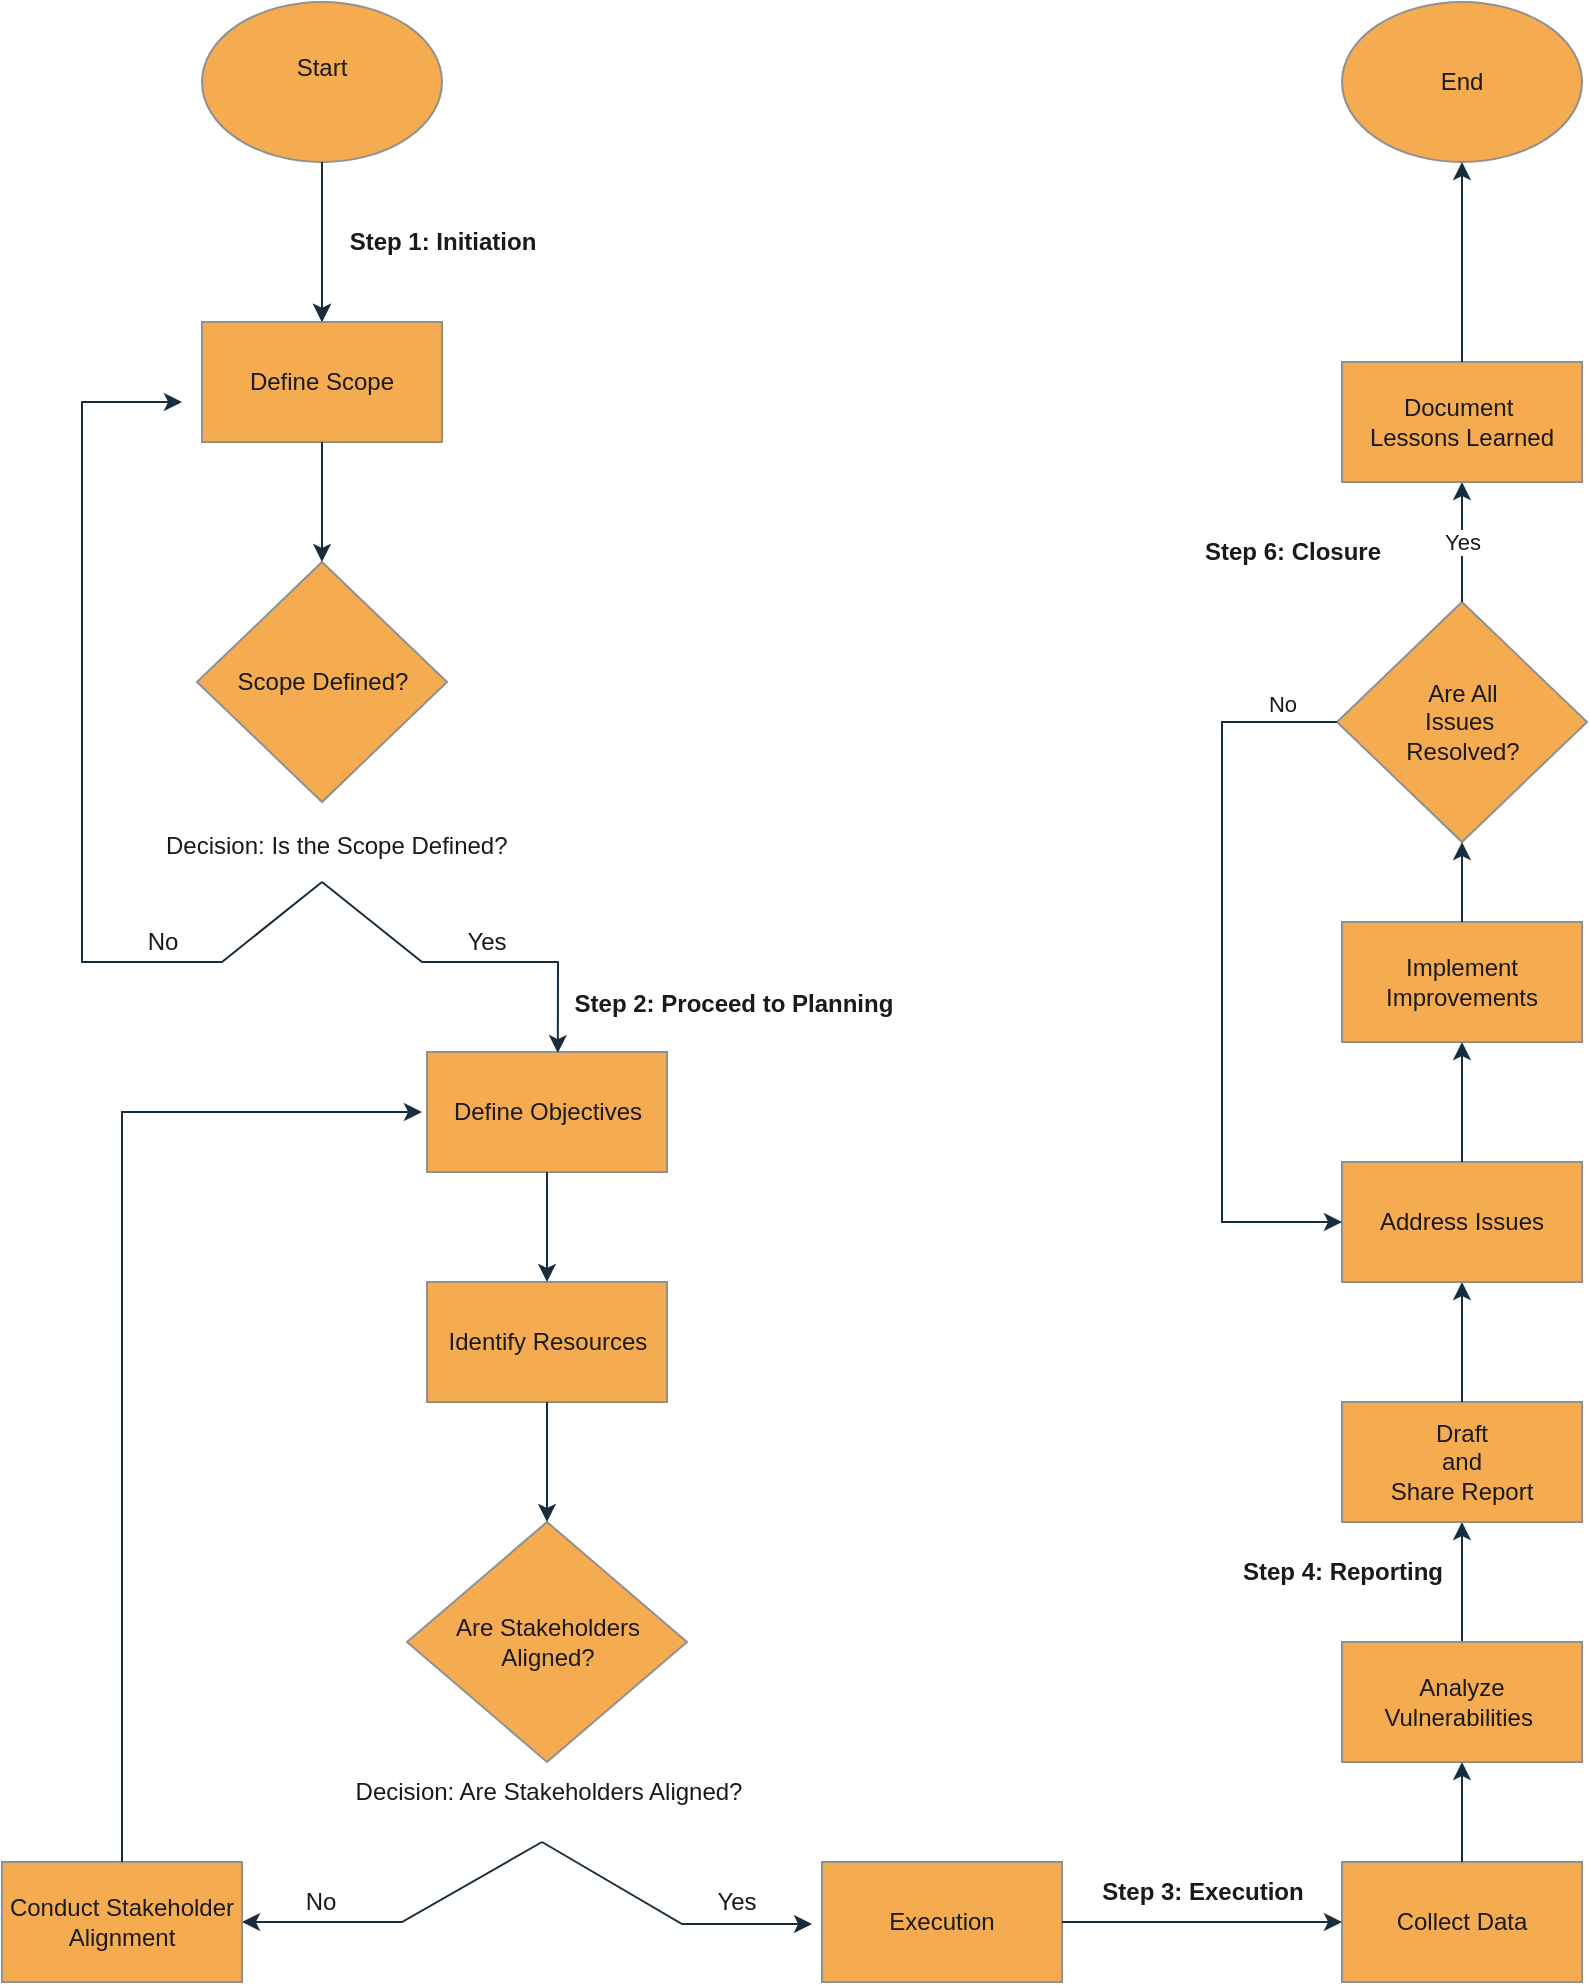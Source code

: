 <mxfile version="26.0.6">
  <diagram id="C5RBs43oDa-KdzZeNtuy" name="Page-1">
    <mxGraphModel dx="1274" dy="522" grid="1" gridSize="10" guides="1" tooltips="1" connect="1" arrows="1" fold="1" page="1" pageScale="1" pageWidth="827" pageHeight="1169" math="0" shadow="0">
      <root>
        <mxCell id="WIyWlLk6GJQsqaUBKTNV-0" />
        <mxCell id="WIyWlLk6GJQsqaUBKTNV-1" parent="WIyWlLk6GJQsqaUBKTNV-0" />
        <mxCell id="b7V_TIsz01OZeS8ecnPz-45" value="" style="edgeStyle=orthogonalEdgeStyle;rounded=0;orthogonalLoop=1;jettySize=auto;html=1;labelBackgroundColor=none;strokeColor=#182E3E;fontColor=default;" edge="1" parent="WIyWlLk6GJQsqaUBKTNV-1" source="b7V_TIsz01OZeS8ecnPz-0" target="b7V_TIsz01OZeS8ecnPz-1">
          <mxGeometry relative="1" as="geometry" />
        </mxCell>
        <mxCell id="b7V_TIsz01OZeS8ecnPz-0" value="&lt;font&gt;Start&lt;/font&gt;&lt;div&gt;&lt;br&gt;&lt;/div&gt;" style="ellipse;whiteSpace=wrap;html=1;labelBackgroundColor=none;fillColor=#F5AB50;strokeColor=#909090;fontColor=#1A1A1A;rounded=0;" vertex="1" parent="WIyWlLk6GJQsqaUBKTNV-1">
          <mxGeometry x="130" width="120" height="80" as="geometry" />
        </mxCell>
        <mxCell id="b7V_TIsz01OZeS8ecnPz-1" value="&lt;font&gt;Define Scope&lt;/font&gt;" style="rounded=0;whiteSpace=wrap;html=1;labelBackgroundColor=none;fillColor=#F5AB50;strokeColor=#909090;fontColor=#1A1A1A;" vertex="1" parent="WIyWlLk6GJQsqaUBKTNV-1">
          <mxGeometry x="130" y="160" width="120" height="60" as="geometry" />
        </mxCell>
        <mxCell id="b7V_TIsz01OZeS8ecnPz-2" value="&lt;font&gt;Scope Defined?&lt;/font&gt;" style="rhombus;whiteSpace=wrap;html=1;labelBackgroundColor=none;fillColor=#F5AB50;strokeColor=#909090;fontColor=#1A1A1A;rounded=0;" vertex="1" parent="WIyWlLk6GJQsqaUBKTNV-1">
          <mxGeometry x="127.5" y="280" width="125" height="120" as="geometry" />
        </mxCell>
        <mxCell id="b7V_TIsz01OZeS8ecnPz-13" value="" style="endArrow=classic;html=1;rounded=0;entryX=0.5;entryY=0;entryDx=0;entryDy=0;exitX=0.5;exitY=1;exitDx=0;exitDy=0;labelBackgroundColor=none;strokeColor=#182E3E;fontColor=default;" edge="1" parent="WIyWlLk6GJQsqaUBKTNV-1" source="b7V_TIsz01OZeS8ecnPz-0" target="b7V_TIsz01OZeS8ecnPz-1">
          <mxGeometry relative="1" as="geometry">
            <mxPoint x="405" y="70" as="sourcePoint" />
            <mxPoint x="390" y="150" as="targetPoint" />
            <Array as="points" />
          </mxGeometry>
        </mxCell>
        <mxCell id="b7V_TIsz01OZeS8ecnPz-14" value="&lt;font&gt;&lt;b&gt;Step 1: Initiation&lt;/b&gt;&lt;/font&gt;" style="edgeLabel;resizable=0;html=1;;align=center;verticalAlign=middle;fontSize=12;labelBackgroundColor=none;fontColor=#1A1A1A;rounded=0;" connectable="0" vertex="1" parent="b7V_TIsz01OZeS8ecnPz-13">
          <mxGeometry relative="1" as="geometry">
            <mxPoint x="60" as="offset" />
          </mxGeometry>
        </mxCell>
        <mxCell id="b7V_TIsz01OZeS8ecnPz-16" value="" style="endArrow=classic;html=1;rounded=0;entryX=0.5;entryY=0;entryDx=0;entryDy=0;labelBackgroundColor=none;strokeColor=#182E3E;fontColor=default;" edge="1" parent="WIyWlLk6GJQsqaUBKTNV-1" source="b7V_TIsz01OZeS8ecnPz-1" target="b7V_TIsz01OZeS8ecnPz-2">
          <mxGeometry relative="1" as="geometry">
            <mxPoint x="395" y="230" as="sourcePoint" />
            <mxPoint x="460" y="240" as="targetPoint" />
          </mxGeometry>
        </mxCell>
        <mxCell id="b7V_TIsz01OZeS8ecnPz-27" value="&lt;font&gt;Define Objectives&lt;/font&gt;" style="rounded=0;whiteSpace=wrap;html=1;labelBackgroundColor=none;fillColor=#F5AB50;strokeColor=#909090;fontColor=#1A1A1A;" vertex="1" parent="WIyWlLk6GJQsqaUBKTNV-1">
          <mxGeometry x="242.5" y="525" width="120" height="60" as="geometry" />
        </mxCell>
        <mxCell id="b7V_TIsz01OZeS8ecnPz-32" value="" style="endArrow=classic;html=1;rounded=0;entryX=0.545;entryY=0.009;entryDx=0;entryDy=0;entryPerimeter=0;labelBackgroundColor=none;strokeColor=#182E3E;fontColor=default;" edge="1" parent="WIyWlLk6GJQsqaUBKTNV-1" target="b7V_TIsz01OZeS8ecnPz-27">
          <mxGeometry relative="1" as="geometry">
            <mxPoint x="190" y="440" as="sourcePoint" />
            <mxPoint x="300" y="520" as="targetPoint" />
            <Array as="points">
              <mxPoint x="240" y="480" />
              <mxPoint x="308" y="480" />
            </Array>
          </mxGeometry>
        </mxCell>
        <mxCell id="b7V_TIsz01OZeS8ecnPz-33" value="Yes" style="edgeLabel;resizable=0;html=1;;align=center;verticalAlign=middle;fontSize=12;labelBackgroundColor=none;fontColor=#1A1A1A;rounded=0;" connectable="0" vertex="1" parent="b7V_TIsz01OZeS8ecnPz-32">
          <mxGeometry relative="1" as="geometry">
            <mxPoint x="7" y="-10" as="offset" />
          </mxGeometry>
        </mxCell>
        <mxCell id="b7V_TIsz01OZeS8ecnPz-34" value="&lt;font style=&quot;font-size: 12px;&quot;&gt;Decision: Is the Scope Defined?&lt;/font&gt;" style="edgeLabel;resizable=0;html=1;;align=left;verticalAlign=bottom;rotation=0;labelBackgroundColor=none;fontColor=#1A1A1A;rounded=0;" connectable="0" vertex="1" parent="b7V_TIsz01OZeS8ecnPz-32">
          <mxGeometry x="-1" relative="1" as="geometry">
            <mxPoint x="-80" y="-10" as="offset" />
          </mxGeometry>
        </mxCell>
        <mxCell id="b7V_TIsz01OZeS8ecnPz-35" value="Step 2: Proceed to Planning&amp;nbsp;" style="edgeLabel;resizable=0;html=1;;align=right;verticalAlign=bottom;fontSize=12;labelBackgroundColor=none;fontColor=#1A1A1A;fontStyle=1;rounded=0;" connectable="0" vertex="1" parent="b7V_TIsz01OZeS8ecnPz-32">
          <mxGeometry x="1" relative="1" as="geometry">
            <mxPoint x="172" y="-16" as="offset" />
          </mxGeometry>
        </mxCell>
        <mxCell id="b7V_TIsz01OZeS8ecnPz-37" value="" style="endArrow=classic;html=1;rounded=0;labelBackgroundColor=none;strokeColor=#182E3E;fontColor=default;" edge="1" parent="WIyWlLk6GJQsqaUBKTNV-1">
          <mxGeometry relative="1" as="geometry">
            <mxPoint x="190" y="440" as="sourcePoint" />
            <mxPoint x="120" y="200" as="targetPoint" />
            <Array as="points">
              <mxPoint x="140" y="480" />
              <mxPoint x="100" y="480" />
              <mxPoint x="70" y="480" />
              <mxPoint x="70" y="200" />
            </Array>
          </mxGeometry>
        </mxCell>
        <mxCell id="b7V_TIsz01OZeS8ecnPz-38" value="No" style="edgeLabel;resizable=0;html=1;;align=center;verticalAlign=middle;fontSize=12;labelBackgroundColor=none;fontColor=#1A1A1A;rounded=0;" connectable="0" vertex="1" parent="b7V_TIsz01OZeS8ecnPz-37">
          <mxGeometry relative="1" as="geometry">
            <mxPoint x="40" y="88" as="offset" />
          </mxGeometry>
        </mxCell>
        <mxCell id="b7V_TIsz01OZeS8ecnPz-57" value="&lt;font&gt;Identify Resources&lt;/font&gt;" style="rounded=0;whiteSpace=wrap;html=1;labelBackgroundColor=none;fillColor=#F5AB50;strokeColor=#909090;fontColor=#1A1A1A;" vertex="1" parent="WIyWlLk6GJQsqaUBKTNV-1">
          <mxGeometry x="242.5" y="640" width="120" height="60" as="geometry" />
        </mxCell>
        <mxCell id="b7V_TIsz01OZeS8ecnPz-58" value="&lt;font&gt;Are Stakeholders Aligned?&lt;/font&gt;" style="rhombus;whiteSpace=wrap;html=1;labelBackgroundColor=none;fillColor=#F5AB50;strokeColor=#909090;fontColor=#1A1A1A;rounded=0;" vertex="1" parent="WIyWlLk6GJQsqaUBKTNV-1">
          <mxGeometry x="232.5" y="760" width="140" height="120" as="geometry" />
        </mxCell>
        <mxCell id="b7V_TIsz01OZeS8ecnPz-67" value="&lt;font&gt;Decision: Are Stakeholders Aligned?&lt;/font&gt;" style="text;html=1;align=center;verticalAlign=middle;resizable=0;points=[];autosize=1;strokeColor=none;fillColor=none;labelBackgroundColor=none;fontColor=#1A1A1A;rounded=0;" vertex="1" parent="WIyWlLk6GJQsqaUBKTNV-1">
          <mxGeometry x="192.5" y="880" width="220" height="30" as="geometry" />
        </mxCell>
        <mxCell id="b7V_TIsz01OZeS8ecnPz-71" value="" style="endArrow=classic;html=1;rounded=0;labelBackgroundColor=none;strokeColor=#182E3E;fontColor=default;" edge="1" parent="WIyWlLk6GJQsqaUBKTNV-1">
          <mxGeometry relative="1" as="geometry">
            <mxPoint x="300" y="920" as="sourcePoint" />
            <mxPoint x="150" y="960" as="targetPoint" />
            <Array as="points">
              <mxPoint x="230" y="960" />
            </Array>
          </mxGeometry>
        </mxCell>
        <mxCell id="b7V_TIsz01OZeS8ecnPz-72" value="No" style="edgeLabel;resizable=0;html=1;;align=center;verticalAlign=middle;fontSize=12;labelBackgroundColor=none;fontColor=#1A1A1A;rounded=0;" connectable="0" vertex="1" parent="b7V_TIsz01OZeS8ecnPz-71">
          <mxGeometry relative="1" as="geometry">
            <mxPoint x="-41" y="-10" as="offset" />
          </mxGeometry>
        </mxCell>
        <mxCell id="b7V_TIsz01OZeS8ecnPz-73" value="" style="endArrow=classic;html=1;rounded=0;labelBackgroundColor=none;strokeColor=#182E3E;fontColor=default;" edge="1" parent="WIyWlLk6GJQsqaUBKTNV-1">
          <mxGeometry relative="1" as="geometry">
            <mxPoint x="300" y="920" as="sourcePoint" />
            <mxPoint x="435" y="961" as="targetPoint" />
            <Array as="points">
              <mxPoint x="370" y="961" />
            </Array>
          </mxGeometry>
        </mxCell>
        <mxCell id="b7V_TIsz01OZeS8ecnPz-81" value="Yes" style="edgeLabel;html=1;align=center;verticalAlign=middle;resizable=0;points=[];fontSize=12;labelBackgroundColor=none;fontColor=#1A1A1A;rounded=0;" vertex="1" connectable="0" parent="b7V_TIsz01OZeS8ecnPz-73">
          <mxGeometry x="0.48" y="3" relative="1" as="geometry">
            <mxPoint y="-8" as="offset" />
          </mxGeometry>
        </mxCell>
        <mxCell id="b7V_TIsz01OZeS8ecnPz-77" value="" style="endArrow=classic;html=1;rounded=0;exitX=0.5;exitY=1;exitDx=0;exitDy=0;entryX=0.5;entryY=0;entryDx=0;entryDy=0;labelBackgroundColor=none;strokeColor=#182E3E;fontColor=default;" edge="1" parent="WIyWlLk6GJQsqaUBKTNV-1" source="b7V_TIsz01OZeS8ecnPz-57" target="b7V_TIsz01OZeS8ecnPz-58">
          <mxGeometry width="50" height="50" relative="1" as="geometry">
            <mxPoint x="600" y="720" as="sourcePoint" />
            <mxPoint x="600" y="760" as="targetPoint" />
            <Array as="points" />
          </mxGeometry>
        </mxCell>
        <mxCell id="b7V_TIsz01OZeS8ecnPz-79" value="" style="endArrow=classic;html=1;rounded=0;exitX=0.5;exitY=1;exitDx=0;exitDy=0;labelBackgroundColor=none;strokeColor=#182E3E;fontColor=default;" edge="1" parent="WIyWlLk6GJQsqaUBKTNV-1" source="b7V_TIsz01OZeS8ecnPz-27">
          <mxGeometry width="50" height="50" relative="1" as="geometry">
            <mxPoint x="302" y="595" as="sourcePoint" />
            <mxPoint x="302.5" y="640" as="targetPoint" />
          </mxGeometry>
        </mxCell>
        <mxCell id="b7V_TIsz01OZeS8ecnPz-83" value="&lt;font&gt;Conduct Stakeholder Alignment&lt;/font&gt;" style="rounded=0;whiteSpace=wrap;html=1;labelBackgroundColor=none;fillColor=#F5AB50;strokeColor=#909090;fontColor=#1A1A1A;" vertex="1" parent="WIyWlLk6GJQsqaUBKTNV-1">
          <mxGeometry x="30" y="930" width="120" height="60" as="geometry" />
        </mxCell>
        <mxCell id="b7V_TIsz01OZeS8ecnPz-84" value="&lt;font&gt;Execution&lt;/font&gt;" style="rounded=0;whiteSpace=wrap;html=1;labelBackgroundColor=none;fillColor=#F5AB50;strokeColor=#909090;fontColor=#1A1A1A;" vertex="1" parent="WIyWlLk6GJQsqaUBKTNV-1">
          <mxGeometry x="440" y="930" width="120" height="60" as="geometry" />
        </mxCell>
        <mxCell id="b7V_TIsz01OZeS8ecnPz-88" value="&lt;font&gt;Collect Data&lt;/font&gt;" style="rounded=0;whiteSpace=wrap;html=1;labelBackgroundColor=none;fillColor=#F5AB50;strokeColor=#909090;fontColor=#1A1A1A;" vertex="1" parent="WIyWlLk6GJQsqaUBKTNV-1">
          <mxGeometry x="700" y="930" width="120" height="60" as="geometry" />
        </mxCell>
        <mxCell id="b7V_TIsz01OZeS8ecnPz-89" value="" style="endArrow=classic;html=1;rounded=0;entryX=0;entryY=0.5;entryDx=0;entryDy=0;exitX=1;exitY=0.5;exitDx=0;exitDy=0;labelBackgroundColor=none;strokeColor=#182E3E;fontColor=default;" edge="1" parent="WIyWlLk6GJQsqaUBKTNV-1" source="b7V_TIsz01OZeS8ecnPz-84" target="b7V_TIsz01OZeS8ecnPz-88">
          <mxGeometry width="50" height="50" relative="1" as="geometry">
            <mxPoint x="580" y="960" as="sourcePoint" />
            <mxPoint x="580" y="1010" as="targetPoint" />
          </mxGeometry>
        </mxCell>
        <mxCell id="b7V_TIsz01OZeS8ecnPz-105" value="" style="edgeStyle=orthogonalEdgeStyle;rounded=0;orthogonalLoop=1;jettySize=auto;html=1;labelBackgroundColor=none;strokeColor=#182E3E;fontColor=default;" edge="1" parent="WIyWlLk6GJQsqaUBKTNV-1" source="b7V_TIsz01OZeS8ecnPz-90">
          <mxGeometry relative="1" as="geometry">
            <mxPoint x="760" y="760" as="targetPoint" />
          </mxGeometry>
        </mxCell>
        <mxCell id="b7V_TIsz01OZeS8ecnPz-90" value="&lt;font&gt;Analyze Vulnerabilities&amp;nbsp;&lt;/font&gt;" style="rounded=0;whiteSpace=wrap;html=1;labelBackgroundColor=none;fillColor=#F5AB50;strokeColor=#909090;fontColor=#1A1A1A;" vertex="1" parent="WIyWlLk6GJQsqaUBKTNV-1">
          <mxGeometry x="700" y="820" width="120" height="60" as="geometry" />
        </mxCell>
        <mxCell id="b7V_TIsz01OZeS8ecnPz-93" value="" style="endArrow=classic;html=1;rounded=0;exitX=0.5;exitY=0;exitDx=0;exitDy=0;entryX=0.5;entryY=1;entryDx=0;entryDy=0;labelBackgroundColor=none;strokeColor=#182E3E;fontColor=default;" edge="1" parent="WIyWlLk6GJQsqaUBKTNV-1" source="b7V_TIsz01OZeS8ecnPz-88" target="b7V_TIsz01OZeS8ecnPz-90">
          <mxGeometry width="50" height="50" relative="1" as="geometry">
            <mxPoint x="620" y="860" as="sourcePoint" />
            <mxPoint x="690" y="890" as="targetPoint" />
            <Array as="points" />
          </mxGeometry>
        </mxCell>
        <mxCell id="b7V_TIsz01OZeS8ecnPz-96" value="&lt;font&gt;&lt;b&gt;Step 3: Execution&lt;/b&gt;&lt;/font&gt;" style="text;html=1;align=center;verticalAlign=middle;resizable=0;points=[];autosize=1;strokeColor=none;fillColor=none;labelBackgroundColor=none;fontColor=#1A1A1A;rounded=0;" vertex="1" parent="WIyWlLk6GJQsqaUBKTNV-1">
          <mxGeometry x="570" y="930" width="120" height="30" as="geometry" />
        </mxCell>
        <mxCell id="b7V_TIsz01OZeS8ecnPz-113" value="&lt;b&gt;Step 4: Reporting&lt;/b&gt;" style="text;html=1;align=center;verticalAlign=middle;resizable=0;points=[];autosize=1;strokeColor=none;fillColor=none;fontColor=#1A1A1A;rounded=0;" vertex="1" parent="WIyWlLk6GJQsqaUBKTNV-1">
          <mxGeometry x="640" y="770" width="120" height="30" as="geometry" />
        </mxCell>
        <mxCell id="b7V_TIsz01OZeS8ecnPz-114" value="Draft&lt;div&gt;and&lt;/div&gt;&lt;div&gt;Share Report&lt;/div&gt;" style="rounded=0;whiteSpace=wrap;html=1;strokeColor=#909090;fontColor=#1A1A1A;fillColor=#F5AB50;" vertex="1" parent="WIyWlLk6GJQsqaUBKTNV-1">
          <mxGeometry x="700" y="700" width="120" height="60" as="geometry" />
        </mxCell>
        <mxCell id="b7V_TIsz01OZeS8ecnPz-115" value="" style="endArrow=classic;html=1;rounded=0;labelBackgroundColor=none;strokeColor=#182E3E;fontColor=default;exitX=0.5;exitY=0;exitDx=0;exitDy=0;" edge="1" parent="WIyWlLk6GJQsqaUBKTNV-1" source="b7V_TIsz01OZeS8ecnPz-114">
          <mxGeometry width="50" height="50" relative="1" as="geometry">
            <mxPoint x="760" y="690" as="sourcePoint" />
            <mxPoint x="760" y="640" as="targetPoint" />
            <Array as="points" />
          </mxGeometry>
        </mxCell>
        <mxCell id="b7V_TIsz01OZeS8ecnPz-116" value="Address Issues" style="rounded=0;whiteSpace=wrap;html=1;strokeColor=#909090;fontColor=#1A1A1A;fillColor=#F5AB50;" vertex="1" parent="WIyWlLk6GJQsqaUBKTNV-1">
          <mxGeometry x="700" y="580" width="120" height="60" as="geometry" />
        </mxCell>
        <mxCell id="b7V_TIsz01OZeS8ecnPz-117" value="Implement Improvements" style="rounded=0;whiteSpace=wrap;html=1;strokeColor=#909090;fontColor=#1A1A1A;fillColor=#F5AB50;" vertex="1" parent="WIyWlLk6GJQsqaUBKTNV-1">
          <mxGeometry x="700" y="460" width="120" height="60" as="geometry" />
        </mxCell>
        <mxCell id="b7V_TIsz01OZeS8ecnPz-119" value="" style="endArrow=classic;html=1;rounded=0;exitX=0.5;exitY=0;exitDx=0;exitDy=0;labelBackgroundColor=none;strokeColor=#182E3E;fontColor=default;" edge="1" parent="WIyWlLk6GJQsqaUBKTNV-1" source="b7V_TIsz01OZeS8ecnPz-116">
          <mxGeometry width="50" height="50" relative="1" as="geometry">
            <mxPoint x="760" y="550" as="sourcePoint" />
            <mxPoint x="760" y="520" as="targetPoint" />
            <Array as="points" />
          </mxGeometry>
        </mxCell>
        <mxCell id="b7V_TIsz01OZeS8ecnPz-120" value="Are All&lt;div&gt;Issues&amp;nbsp;&lt;/div&gt;&lt;div&gt;Resolved?&lt;/div&gt;" style="rhombus;whiteSpace=wrap;html=1;labelBackgroundColor=none;fillColor=#F5AB50;strokeColor=#909090;fontColor=#1A1A1A;rounded=0;" vertex="1" parent="WIyWlLk6GJQsqaUBKTNV-1">
          <mxGeometry x="697.5" y="300" width="125" height="120" as="geometry" />
        </mxCell>
        <mxCell id="b7V_TIsz01OZeS8ecnPz-123" value="" style="endArrow=classic;html=1;rounded=0;labelBackgroundColor=none;strokeColor=#182E3E;fontColor=default;exitX=0.5;exitY=0;exitDx=0;exitDy=0;" edge="1" parent="WIyWlLk6GJQsqaUBKTNV-1" source="b7V_TIsz01OZeS8ecnPz-117">
          <mxGeometry width="50" height="50" relative="1" as="geometry">
            <mxPoint x="760" y="430" as="sourcePoint" />
            <mxPoint x="760" y="420" as="targetPoint" />
            <Array as="points" />
          </mxGeometry>
        </mxCell>
        <mxCell id="b7V_TIsz01OZeS8ecnPz-127" value="" style="endArrow=classic;html=1;rounded=0;strokeColor=#182E3E;fontColor=#1A1A1A;exitX=0.5;exitY=0;exitDx=0;exitDy=0;" edge="1" parent="WIyWlLk6GJQsqaUBKTNV-1" source="b7V_TIsz01OZeS8ecnPz-120">
          <mxGeometry relative="1" as="geometry">
            <mxPoint x="760" y="270" as="sourcePoint" />
            <mxPoint x="760" y="240" as="targetPoint" />
            <Array as="points">
              <mxPoint x="760" y="280" />
            </Array>
          </mxGeometry>
        </mxCell>
        <mxCell id="b7V_TIsz01OZeS8ecnPz-128" value="Yes" style="edgeLabel;resizable=0;html=1;;align=center;verticalAlign=middle;strokeColor=#909090;fontColor=#1A1A1A;fillColor=#F5AB50;direction=east;rounded=0;" connectable="0" vertex="1" parent="b7V_TIsz01OZeS8ecnPz-127">
          <mxGeometry relative="1" as="geometry" />
        </mxCell>
        <mxCell id="b7V_TIsz01OZeS8ecnPz-133" value="" style="endArrow=classic;html=1;rounded=0;strokeColor=#182E3E;fontColor=#1A1A1A;exitX=0;exitY=0.5;exitDx=0;exitDy=0;entryX=0;entryY=0.5;entryDx=0;entryDy=0;" edge="1" parent="WIyWlLk6GJQsqaUBKTNV-1" source="b7V_TIsz01OZeS8ecnPz-120" target="b7V_TIsz01OZeS8ecnPz-116">
          <mxGeometry relative="1" as="geometry">
            <mxPoint x="360" y="480" as="sourcePoint" />
            <mxPoint x="698" y="600" as="targetPoint" />
            <Array as="points">
              <mxPoint x="640" y="360" />
              <mxPoint x="640" y="440" />
              <mxPoint x="640" y="520" />
              <mxPoint x="640" y="610" />
            </Array>
          </mxGeometry>
        </mxCell>
        <mxCell id="b7V_TIsz01OZeS8ecnPz-134" value="No" style="edgeLabel;resizable=0;html=1;;align=center;verticalAlign=middle;strokeColor=#909090;fontColor=#1A1A1A;fillColor=#F5AB50;rounded=0;" connectable="0" vertex="1" parent="b7V_TIsz01OZeS8ecnPz-133">
          <mxGeometry relative="1" as="geometry">
            <mxPoint x="30" y="-136" as="offset" />
          </mxGeometry>
        </mxCell>
        <mxCell id="b7V_TIsz01OZeS8ecnPz-135" value="Document&amp;nbsp;&lt;div&gt;Lessons Learned&lt;/div&gt;" style="rounded=0;whiteSpace=wrap;html=1;strokeColor=#909090;fontColor=#1A1A1A;fillColor=#F5AB50;" vertex="1" parent="WIyWlLk6GJQsqaUBKTNV-1">
          <mxGeometry x="700" y="180" width="120" height="60" as="geometry" />
        </mxCell>
        <mxCell id="b7V_TIsz01OZeS8ecnPz-136" value="&lt;b&gt;Step 6: Closure&lt;/b&gt;" style="text;html=1;align=center;verticalAlign=middle;resizable=0;points=[];autosize=1;strokeColor=none;fillColor=none;fontColor=#1A1A1A;rounded=0;" vertex="1" parent="WIyWlLk6GJQsqaUBKTNV-1">
          <mxGeometry x="620" y="260" width="110" height="30" as="geometry" />
        </mxCell>
        <mxCell id="b7V_TIsz01OZeS8ecnPz-137" value="End" style="ellipse;whiteSpace=wrap;html=1;strokeColor=#909090;fontColor=#1A1A1A;fillColor=#F5AB50;rounded=0;" vertex="1" parent="WIyWlLk6GJQsqaUBKTNV-1">
          <mxGeometry x="700" width="120" height="80" as="geometry" />
        </mxCell>
        <mxCell id="b7V_TIsz01OZeS8ecnPz-138" value="" style="endArrow=classic;html=1;rounded=0;exitX=0.5;exitY=0;exitDx=0;exitDy=0;labelBackgroundColor=none;strokeColor=#182E3E;fontColor=default;" edge="1" parent="WIyWlLk6GJQsqaUBKTNV-1" source="b7V_TIsz01OZeS8ecnPz-135">
          <mxGeometry width="50" height="50" relative="1" as="geometry">
            <mxPoint x="760" y="120" as="sourcePoint" />
            <mxPoint x="760" y="80" as="targetPoint" />
            <Array as="points" />
          </mxGeometry>
        </mxCell>
        <mxCell id="b7V_TIsz01OZeS8ecnPz-141" value="" style="endArrow=classic;html=1;rounded=0;exitX=0.5;exitY=0;exitDx=0;exitDy=0;labelBackgroundColor=none;strokeColor=#182E3E;fontColor=default;" edge="1" parent="WIyWlLk6GJQsqaUBKTNV-1" source="b7V_TIsz01OZeS8ecnPz-83">
          <mxGeometry width="50" height="50" relative="1" as="geometry">
            <mxPoint x="80" y="850" as="sourcePoint" />
            <mxPoint x="240" y="555" as="targetPoint" />
            <Array as="points">
              <mxPoint x="90" y="555" />
            </Array>
          </mxGeometry>
        </mxCell>
      </root>
    </mxGraphModel>
  </diagram>
</mxfile>
